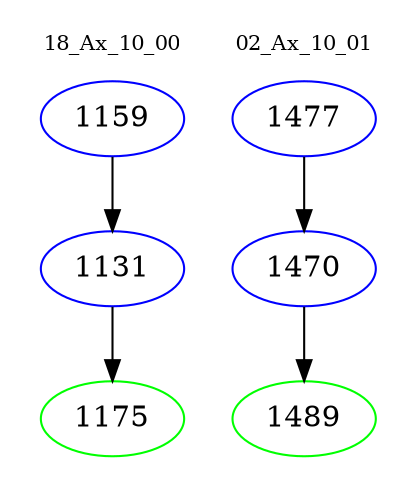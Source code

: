 digraph{
subgraph cluster_0 {
color = white
label = "18_Ax_10_00";
fontsize=10;
T0_1159 [label="1159", color="blue"]
T0_1159 -> T0_1131 [color="black"]
T0_1131 [label="1131", color="blue"]
T0_1131 -> T0_1175 [color="black"]
T0_1175 [label="1175", color="green"]
}
subgraph cluster_1 {
color = white
label = "02_Ax_10_01";
fontsize=10;
T1_1477 [label="1477", color="blue"]
T1_1477 -> T1_1470 [color="black"]
T1_1470 [label="1470", color="blue"]
T1_1470 -> T1_1489 [color="black"]
T1_1489 [label="1489", color="green"]
}
}
